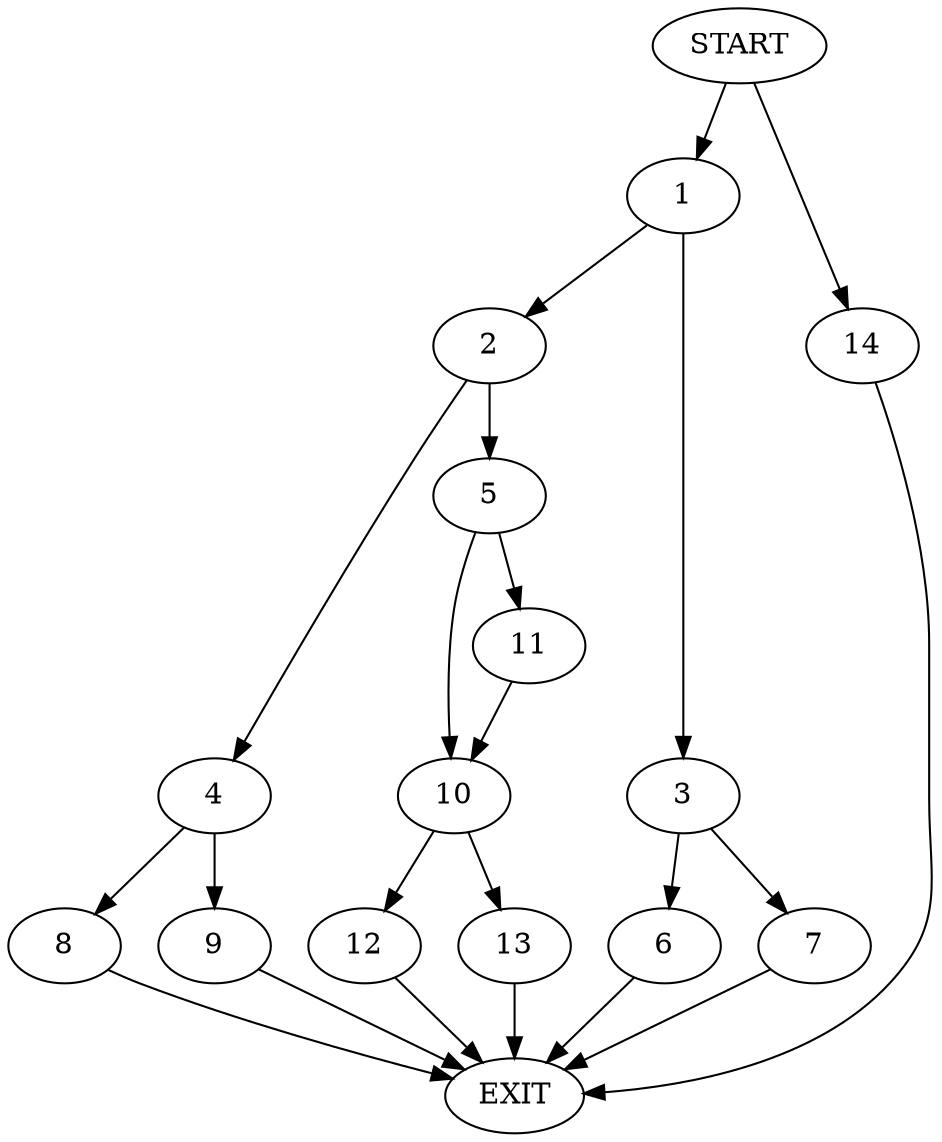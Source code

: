 digraph {
0 [label="START"]
15 [label="EXIT"]
0 -> 1
1 -> 2
1 -> 3
2 -> 4
2 -> 5
3 -> 6
3 -> 7
7 -> 15
6 -> 15
4 -> 8
4 -> 9
5 -> 10
5 -> 11
9 -> 15
8 -> 15
11 -> 10
10 -> 12
10 -> 13
13 -> 15
12 -> 15
0 -> 14
14 -> 15
}

